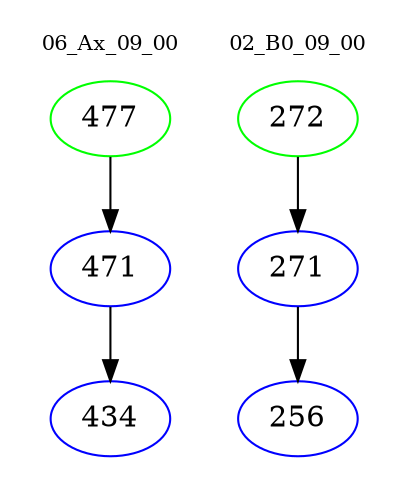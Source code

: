 digraph{
subgraph cluster_0 {
color = white
label = "06_Ax_09_00";
fontsize=10;
T0_477 [label="477", color="green"]
T0_477 -> T0_471 [color="black"]
T0_471 [label="471", color="blue"]
T0_471 -> T0_434 [color="black"]
T0_434 [label="434", color="blue"]
}
subgraph cluster_1 {
color = white
label = "02_B0_09_00";
fontsize=10;
T1_272 [label="272", color="green"]
T1_272 -> T1_271 [color="black"]
T1_271 [label="271", color="blue"]
T1_271 -> T1_256 [color="black"]
T1_256 [label="256", color="blue"]
}
}
